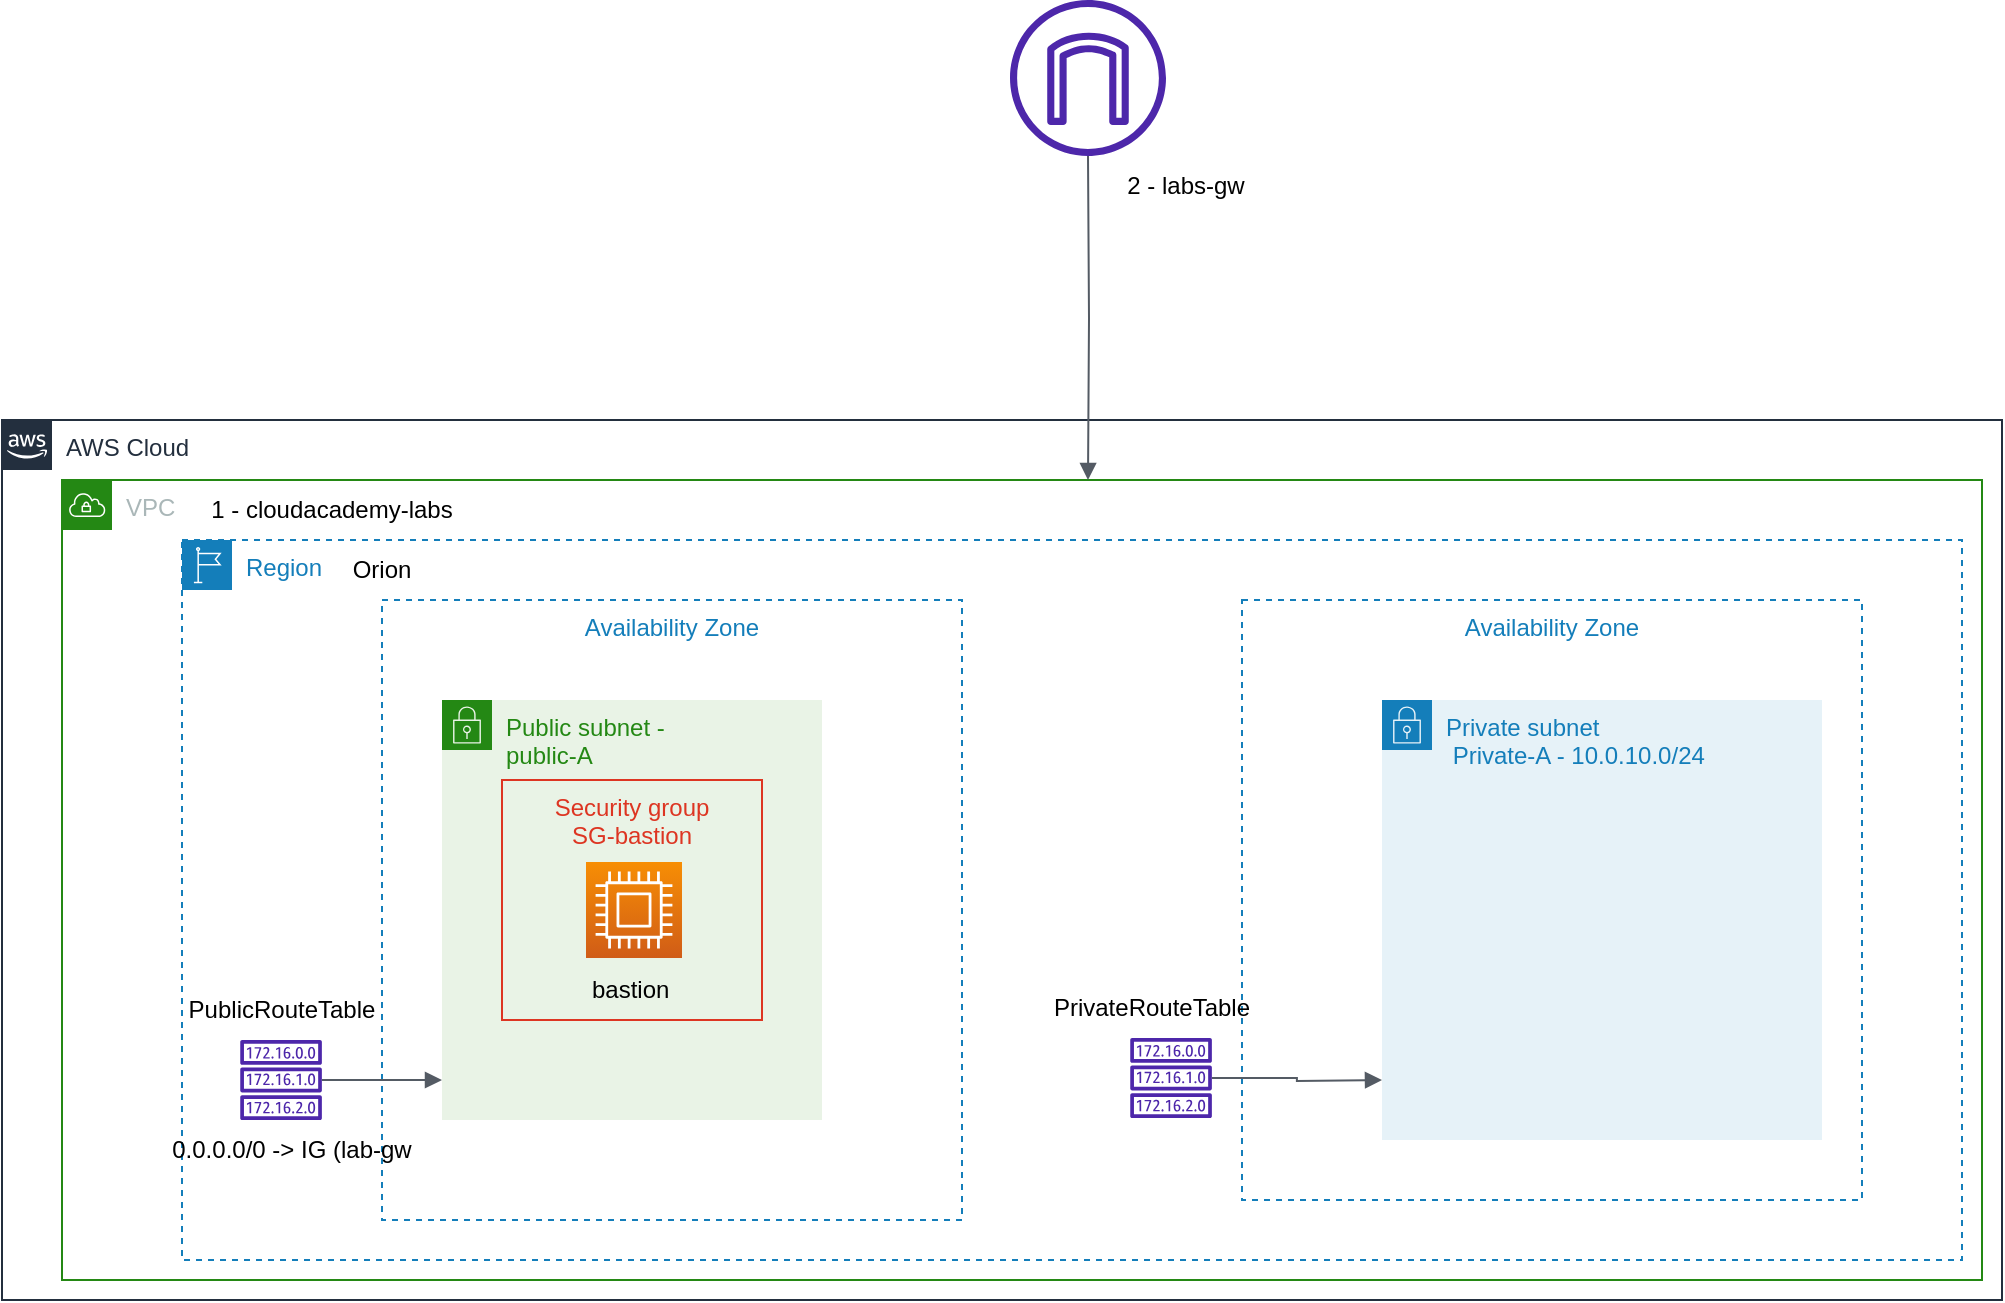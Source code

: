 <mxfile version="20.8.22" type="github"><diagram name="Page-1" id="RfIlJ-SFWWCpv33yda18"><mxGraphModel dx="1923" dy="476" grid="1" gridSize="10" guides="1" tooltips="1" connect="1" arrows="1" fold="1" page="1" pageScale="1" pageWidth="850" pageHeight="1100" math="0" shadow="0"><root><mxCell id="0"/><mxCell id="1" parent="0"/><mxCell id="rt-z2PcK_egYxDucwFoX-2" value="AWS Cloud" style="points=[[0,0],[0.25,0],[0.5,0],[0.75,0],[1,0],[1,0.25],[1,0.5],[1,0.75],[1,1],[0.75,1],[0.5,1],[0.25,1],[0,1],[0,0.75],[0,0.5],[0,0.25]];outlineConnect=0;gradientColor=none;html=1;whiteSpace=wrap;fontSize=12;fontStyle=0;container=1;pointerEvents=0;collapsible=0;recursiveResize=0;shape=mxgraph.aws4.group;grIcon=mxgraph.aws4.group_aws_cloud_alt;strokeColor=#232F3E;fillColor=none;verticalAlign=top;align=left;spacingLeft=30;fontColor=#232F3E;dashed=0;" vertex="1" parent="1"><mxGeometry x="-160" y="280" width="1000" height="440" as="geometry"/></mxCell><mxCell id="rt-z2PcK_egYxDucwFoX-3" value="Region" style="points=[[0,0],[0.25,0],[0.5,0],[0.75,0],[1,0],[1,0.25],[1,0.5],[1,0.75],[1,1],[0.75,1],[0.5,1],[0.25,1],[0,1],[0,0.75],[0,0.5],[0,0.25]];outlineConnect=0;gradientColor=none;html=1;whiteSpace=wrap;fontSize=12;fontStyle=0;container=1;pointerEvents=0;collapsible=0;recursiveResize=0;shape=mxgraph.aws4.group;grIcon=mxgraph.aws4.group_region;strokeColor=#147EBA;fillColor=none;verticalAlign=top;align=left;spacingLeft=30;fontColor=#147EBA;dashed=1;" vertex="1" parent="1"><mxGeometry x="-70" y="340" width="890" height="360" as="geometry"/></mxCell><mxCell id="rt-z2PcK_egYxDucwFoX-4" value="Availability Zone" style="fillColor=none;strokeColor=#147EBA;dashed=1;verticalAlign=top;fontStyle=0;fontColor=#147EBA;" vertex="1" parent="rt-z2PcK_egYxDucwFoX-3"><mxGeometry x="100" y="30" width="290" height="310" as="geometry"/></mxCell><mxCell id="rt-z2PcK_egYxDucwFoX-5" value="Availability Zone" style="fillColor=none;strokeColor=#147EBA;dashed=1;verticalAlign=top;fontStyle=0;fontColor=#147EBA;" vertex="1" parent="rt-z2PcK_egYxDucwFoX-3"><mxGeometry x="530" y="30" width="310" height="300" as="geometry"/></mxCell><mxCell id="rt-z2PcK_egYxDucwFoX-6" value="Public subnet -&amp;nbsp;&lt;br&gt;public-A&amp;nbsp;" style="points=[[0,0],[0.25,0],[0.5,0],[0.75,0],[1,0],[1,0.25],[1,0.5],[1,0.75],[1,1],[0.75,1],[0.5,1],[0.25,1],[0,1],[0,0.75],[0,0.5],[0,0.25]];outlineConnect=0;gradientColor=none;html=1;whiteSpace=wrap;fontSize=12;fontStyle=0;container=1;pointerEvents=0;collapsible=0;recursiveResize=0;shape=mxgraph.aws4.group;grIcon=mxgraph.aws4.group_security_group;grStroke=0;strokeColor=#248814;fillColor=#E9F3E6;verticalAlign=top;align=left;spacingLeft=30;fontColor=#248814;dashed=0;" vertex="1" parent="rt-z2PcK_egYxDucwFoX-3"><mxGeometry x="130" y="80" width="190" height="210" as="geometry"/></mxCell><mxCell id="rt-z2PcK_egYxDucwFoX-7" value="Private subnet&amp;nbsp;&lt;br&gt;&amp;nbsp;Private-A -&amp;nbsp;10.0.10.0/24" style="points=[[0,0],[0.25,0],[0.5,0],[0.75,0],[1,0],[1,0.25],[1,0.5],[1,0.75],[1,1],[0.75,1],[0.5,1],[0.25,1],[0,1],[0,0.75],[0,0.5],[0,0.25]];outlineConnect=0;gradientColor=none;html=1;whiteSpace=wrap;fontSize=12;fontStyle=0;container=1;pointerEvents=0;collapsible=0;recursiveResize=0;shape=mxgraph.aws4.group;grIcon=mxgraph.aws4.group_security_group;grStroke=0;strokeColor=#147EBA;fillColor=#E6F2F8;verticalAlign=top;align=left;spacingLeft=30;fontColor=#147EBA;dashed=0;" vertex="1" parent="rt-z2PcK_egYxDucwFoX-3"><mxGeometry x="600" y="80" width="220" height="220" as="geometry"/></mxCell><mxCell id="rt-z2PcK_egYxDucwFoX-8" value="Orion" style="text;html=1;strokeColor=none;fillColor=none;align=center;verticalAlign=middle;whiteSpace=wrap;rounded=0;" vertex="1" parent="rt-z2PcK_egYxDucwFoX-3"><mxGeometry x="70" width="60" height="30" as="geometry"/></mxCell><mxCell id="rt-z2PcK_egYxDucwFoX-20" value="Security group&#10;SG-bastion" style="fillColor=none;strokeColor=#DD3522;verticalAlign=top;fontStyle=0;fontColor=#DD3522;" vertex="1" parent="rt-z2PcK_egYxDucwFoX-3"><mxGeometry x="160" y="120" width="130" height="120" as="geometry"/></mxCell><mxCell id="rt-z2PcK_egYxDucwFoX-10" value="VPC" style="points=[[0,0],[0.25,0],[0.5,0],[0.75,0],[1,0],[1,0.25],[1,0.5],[1,0.75],[1,1],[0.75,1],[0.5,1],[0.25,1],[0,1],[0,0.75],[0,0.5],[0,0.25]];outlineConnect=0;gradientColor=none;html=1;whiteSpace=wrap;fontSize=12;fontStyle=0;container=1;pointerEvents=0;collapsible=0;recursiveResize=0;shape=mxgraph.aws4.group;grIcon=mxgraph.aws4.group_vpc;strokeColor=#248814;fillColor=none;verticalAlign=top;align=left;spacingLeft=30;fontColor=#AAB7B8;dashed=0;" vertex="1" parent="1"><mxGeometry x="-130" y="310" width="960" height="400" as="geometry"/></mxCell><mxCell id="rt-z2PcK_egYxDucwFoX-11" value="1 - cloudacademy-labs" style="text;html=1;strokeColor=none;fillColor=none;align=center;verticalAlign=middle;whiteSpace=wrap;rounded=0;" vertex="1" parent="rt-z2PcK_egYxDucwFoX-10"><mxGeometry x="30" width="210" height="30" as="geometry"/></mxCell><mxCell id="rt-z2PcK_egYxDucwFoX-19" value="" style="sketch=0;points=[[0,0,0],[0.25,0,0],[0.5,0,0],[0.75,0,0],[1,0,0],[0,1,0],[0.25,1,0],[0.5,1,0],[0.75,1,0],[1,1,0],[0,0.25,0],[0,0.5,0],[0,0.75,0],[1,0.25,0],[1,0.5,0],[1,0.75,0]];outlineConnect=0;fontColor=#232F3E;gradientColor=#F78E04;gradientDirection=north;fillColor=#D05C17;strokeColor=#ffffff;dashed=0;verticalLabelPosition=bottom;verticalAlign=top;align=center;html=1;fontSize=12;fontStyle=0;aspect=fixed;shape=mxgraph.aws4.resourceIcon;resIcon=mxgraph.aws4.compute;" vertex="1" parent="rt-z2PcK_egYxDucwFoX-10"><mxGeometry x="262" y="191" width="48" height="48" as="geometry"/></mxCell><mxCell id="rt-z2PcK_egYxDucwFoX-9" value="bastion&amp;nbsp;" style="text;html=1;strokeColor=none;fillColor=none;align=center;verticalAlign=middle;whiteSpace=wrap;rounded=0;" vertex="1" parent="rt-z2PcK_egYxDucwFoX-10"><mxGeometry x="256" y="240" width="60" height="30" as="geometry"/></mxCell><mxCell id="rt-z2PcK_egYxDucwFoX-16" value="" style="sketch=0;outlineConnect=0;fontColor=#232F3E;gradientColor=none;fillColor=#4D27AA;strokeColor=none;dashed=0;verticalLabelPosition=bottom;verticalAlign=top;align=center;html=1;fontSize=12;fontStyle=0;aspect=fixed;pointerEvents=1;shape=mxgraph.aws4.route_table;" vertex="1" parent="rt-z2PcK_egYxDucwFoX-10"><mxGeometry x="89" y="280" width="41.06" height="40" as="geometry"/></mxCell><mxCell id="rt-z2PcK_egYxDucwFoX-23" value="PublicRouteTable" style="text;html=1;strokeColor=none;fillColor=none;align=center;verticalAlign=middle;whiteSpace=wrap;rounded=0;" vertex="1" parent="rt-z2PcK_egYxDucwFoX-10"><mxGeometry x="79.53" y="250" width="60" height="30" as="geometry"/></mxCell><mxCell id="rt-z2PcK_egYxDucwFoX-17" value="" style="sketch=0;outlineConnect=0;fontColor=#232F3E;gradientColor=none;fillColor=#4D27AA;strokeColor=none;dashed=0;verticalLabelPosition=bottom;verticalAlign=top;align=center;html=1;fontSize=12;fontStyle=0;aspect=fixed;pointerEvents=1;shape=mxgraph.aws4.route_table;" vertex="1" parent="rt-z2PcK_egYxDucwFoX-10"><mxGeometry x="534" y="279" width="41.06" height="40" as="geometry"/></mxCell><mxCell id="rt-z2PcK_egYxDucwFoX-22" value="PrivateRouteTable" style="text;html=1;strokeColor=none;fillColor=none;align=center;verticalAlign=middle;whiteSpace=wrap;rounded=0;" vertex="1" parent="rt-z2PcK_egYxDucwFoX-10"><mxGeometry x="515.06" y="249" width="60" height="30" as="geometry"/></mxCell><mxCell id="rt-z2PcK_egYxDucwFoX-18" value="0.0.0.0/0 -&amp;gt; IG (lab-gw" style="text;html=1;strokeColor=none;fillColor=none;align=center;verticalAlign=middle;whiteSpace=wrap;rounded=0;" vertex="1" parent="rt-z2PcK_egYxDucwFoX-10"><mxGeometry x="50" y="320" width="130" height="30" as="geometry"/></mxCell><mxCell id="rt-z2PcK_egYxDucwFoX-12" value="" style="sketch=0;outlineConnect=0;fontColor=#232F3E;gradientColor=none;fillColor=#4D27AA;strokeColor=none;dashed=0;verticalLabelPosition=bottom;verticalAlign=top;align=center;html=1;fontSize=12;fontStyle=0;aspect=fixed;pointerEvents=1;shape=mxgraph.aws4.internet_gateway;" vertex="1" parent="1"><mxGeometry x="344" y="70" width="78" height="78" as="geometry"/></mxCell><mxCell id="rt-z2PcK_egYxDucwFoX-13" value="2 - labs-gw" style="text;html=1;strokeColor=none;fillColor=none;align=center;verticalAlign=middle;whiteSpace=wrap;rounded=0;" vertex="1" parent="1"><mxGeometry x="390" y="148" width="84" height="30" as="geometry"/></mxCell><mxCell id="rt-z2PcK_egYxDucwFoX-15" value="" style="edgeStyle=orthogonalEdgeStyle;html=1;endArrow=none;elbow=vertical;startArrow=block;startFill=1;strokeColor=#545B64;rounded=0;" edge="1" parent="1" target="rt-z2PcK_egYxDucwFoX-12"><mxGeometry width="100" relative="1" as="geometry"><mxPoint x="383" y="310" as="sourcePoint"/><mxPoint x="420" y="360" as="targetPoint"/></mxGeometry></mxCell><mxCell id="rt-z2PcK_egYxDucwFoX-24" value="" style="edgeStyle=orthogonalEdgeStyle;html=1;endArrow=block;elbow=vertical;startArrow=none;endFill=1;strokeColor=#545B64;rounded=0;" edge="1" parent="1" source="rt-z2PcK_egYxDucwFoX-16"><mxGeometry width="100" relative="1" as="geometry"><mxPoint x="390" y="510" as="sourcePoint"/><mxPoint x="60" y="610" as="targetPoint"/></mxGeometry></mxCell><mxCell id="rt-z2PcK_egYxDucwFoX-26" value="" style="edgeStyle=orthogonalEdgeStyle;html=1;endArrow=block;elbow=vertical;startArrow=none;endFill=1;strokeColor=#545B64;rounded=0;" edge="1" parent="1" source="rt-z2PcK_egYxDucwFoX-17"><mxGeometry width="100" relative="1" as="geometry"><mxPoint x="10" y="620" as="sourcePoint"/><mxPoint x="530" y="610" as="targetPoint"/></mxGeometry></mxCell></root></mxGraphModel></diagram></mxfile>